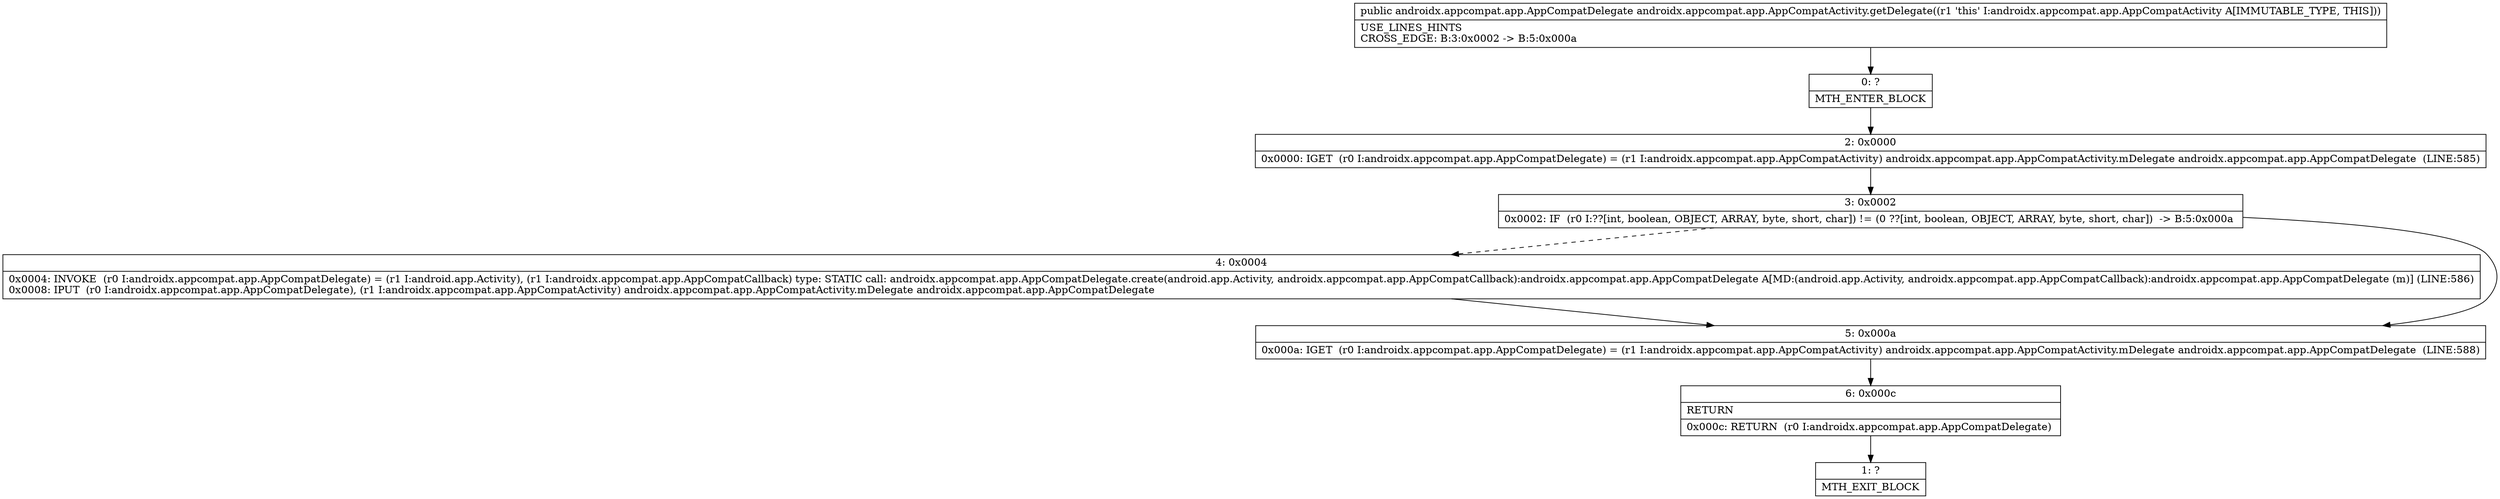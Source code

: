 digraph "CFG forandroidx.appcompat.app.AppCompatActivity.getDelegate()Landroidx\/appcompat\/app\/AppCompatDelegate;" {
Node_0 [shape=record,label="{0\:\ ?|MTH_ENTER_BLOCK\l}"];
Node_2 [shape=record,label="{2\:\ 0x0000|0x0000: IGET  (r0 I:androidx.appcompat.app.AppCompatDelegate) = (r1 I:androidx.appcompat.app.AppCompatActivity) androidx.appcompat.app.AppCompatActivity.mDelegate androidx.appcompat.app.AppCompatDelegate  (LINE:585)\l}"];
Node_3 [shape=record,label="{3\:\ 0x0002|0x0002: IF  (r0 I:??[int, boolean, OBJECT, ARRAY, byte, short, char]) != (0 ??[int, boolean, OBJECT, ARRAY, byte, short, char])  \-\> B:5:0x000a \l}"];
Node_4 [shape=record,label="{4\:\ 0x0004|0x0004: INVOKE  (r0 I:androidx.appcompat.app.AppCompatDelegate) = (r1 I:android.app.Activity), (r1 I:androidx.appcompat.app.AppCompatCallback) type: STATIC call: androidx.appcompat.app.AppCompatDelegate.create(android.app.Activity, androidx.appcompat.app.AppCompatCallback):androidx.appcompat.app.AppCompatDelegate A[MD:(android.app.Activity, androidx.appcompat.app.AppCompatCallback):androidx.appcompat.app.AppCompatDelegate (m)] (LINE:586)\l0x0008: IPUT  (r0 I:androidx.appcompat.app.AppCompatDelegate), (r1 I:androidx.appcompat.app.AppCompatActivity) androidx.appcompat.app.AppCompatActivity.mDelegate androidx.appcompat.app.AppCompatDelegate \l}"];
Node_5 [shape=record,label="{5\:\ 0x000a|0x000a: IGET  (r0 I:androidx.appcompat.app.AppCompatDelegate) = (r1 I:androidx.appcompat.app.AppCompatActivity) androidx.appcompat.app.AppCompatActivity.mDelegate androidx.appcompat.app.AppCompatDelegate  (LINE:588)\l}"];
Node_6 [shape=record,label="{6\:\ 0x000c|RETURN\l|0x000c: RETURN  (r0 I:androidx.appcompat.app.AppCompatDelegate) \l}"];
Node_1 [shape=record,label="{1\:\ ?|MTH_EXIT_BLOCK\l}"];
MethodNode[shape=record,label="{public androidx.appcompat.app.AppCompatDelegate androidx.appcompat.app.AppCompatActivity.getDelegate((r1 'this' I:androidx.appcompat.app.AppCompatActivity A[IMMUTABLE_TYPE, THIS]))  | USE_LINES_HINTS\lCROSS_EDGE: B:3:0x0002 \-\> B:5:0x000a\l}"];
MethodNode -> Node_0;Node_0 -> Node_2;
Node_2 -> Node_3;
Node_3 -> Node_4[style=dashed];
Node_3 -> Node_5;
Node_4 -> Node_5;
Node_5 -> Node_6;
Node_6 -> Node_1;
}


